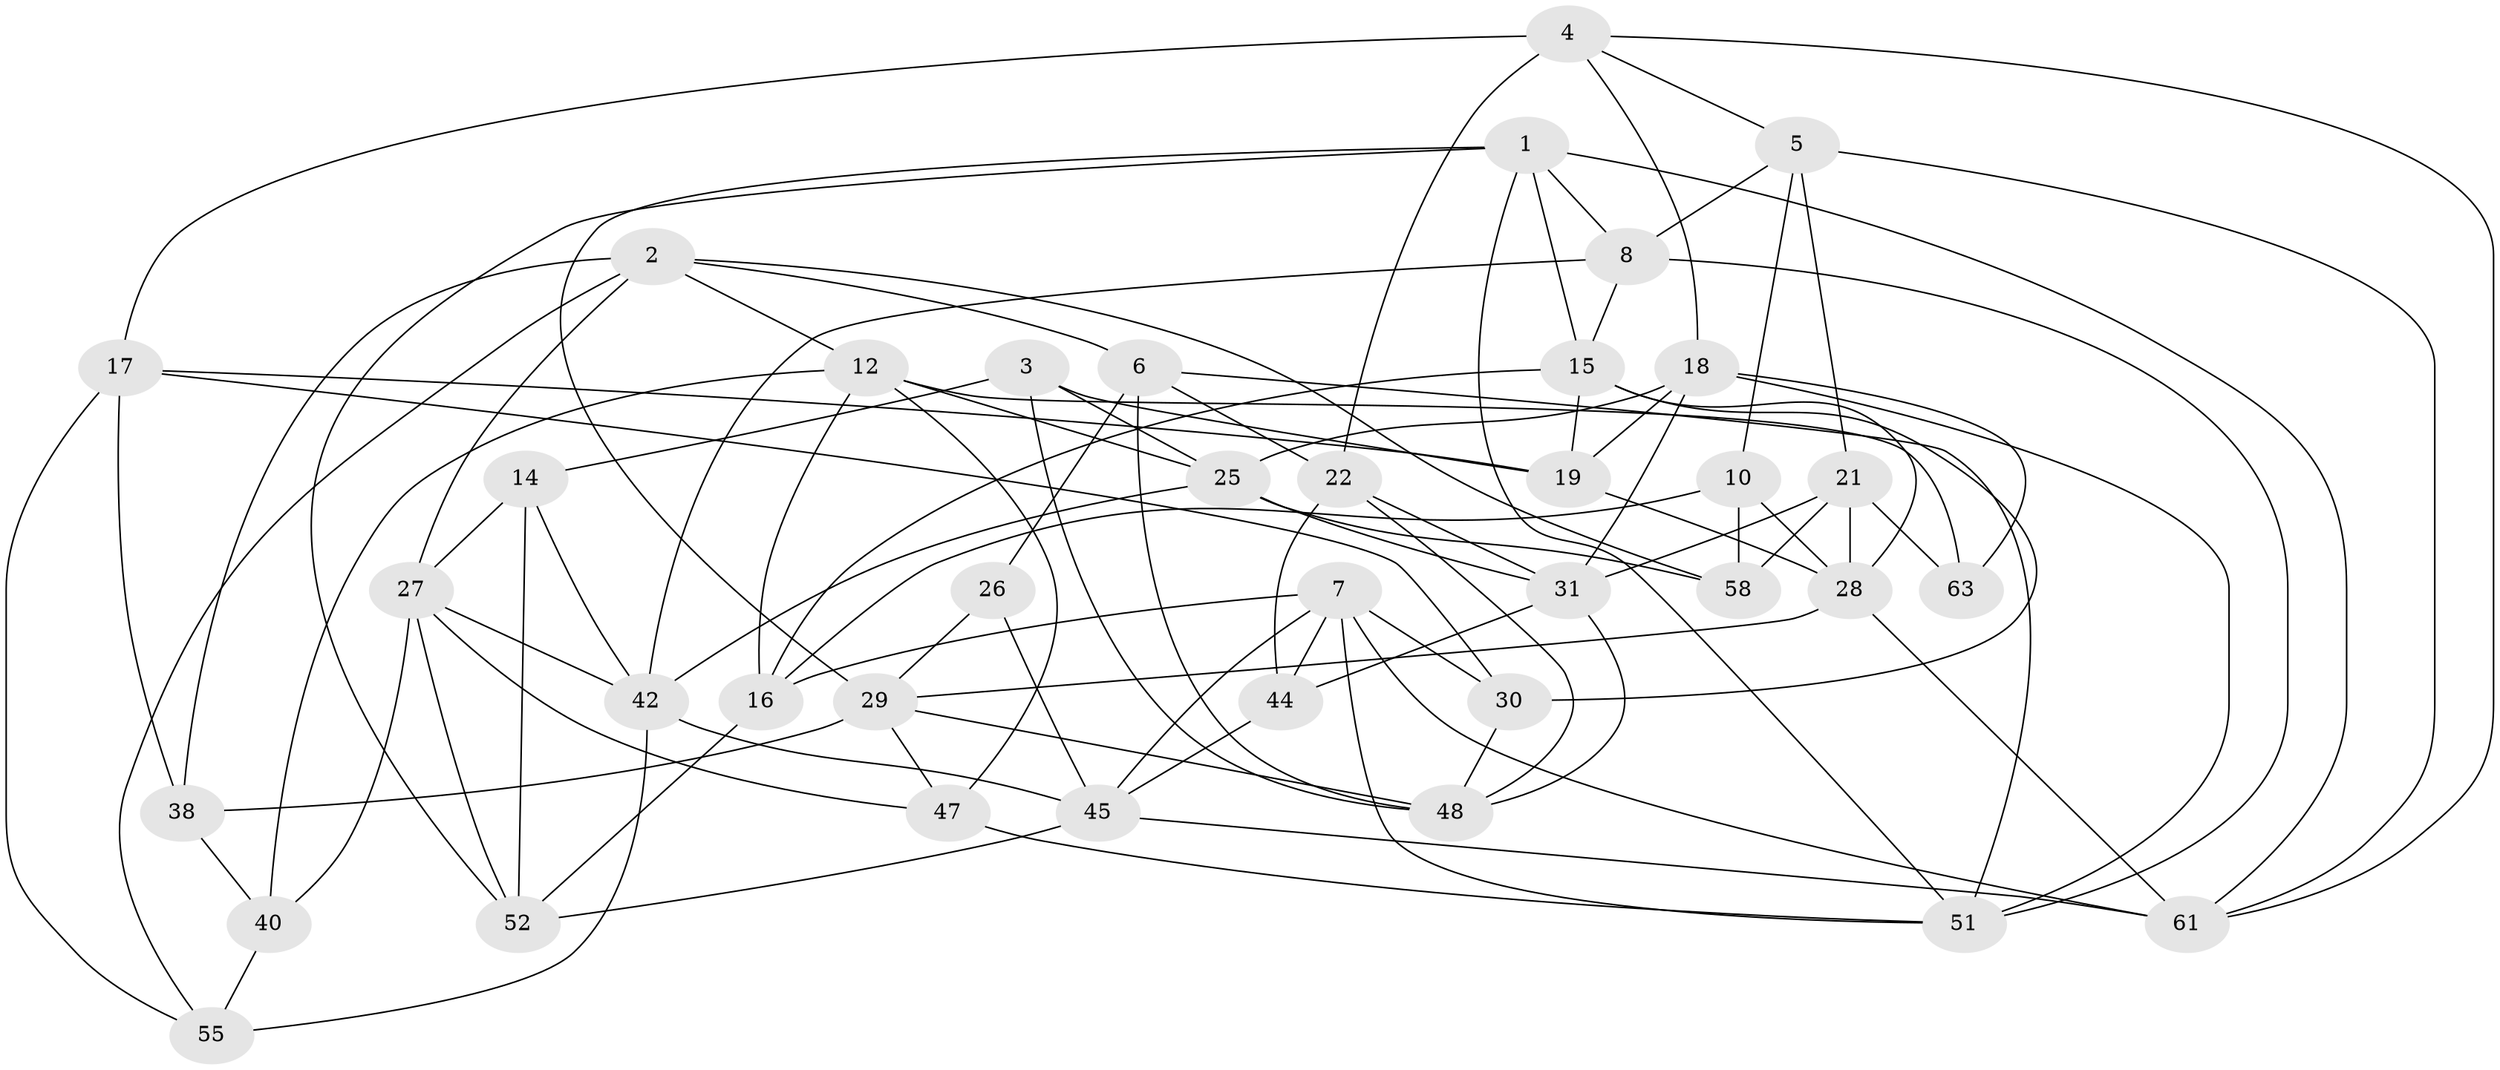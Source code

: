 // Generated by graph-tools (version 1.1) at 2025/24/03/03/25 07:24:26]
// undirected, 38 vertices, 96 edges
graph export_dot {
graph [start="1"]
  node [color=gray90,style=filled];
  1 [super="+11"];
  2 [super="+9"];
  3;
  4 [super="+37"];
  5 [super="+13"];
  6 [super="+20"];
  7 [super="+35"];
  8 [super="+34"];
  10;
  12 [super="+50"];
  14;
  15 [super="+39"];
  16 [super="+59"];
  17 [super="+24"];
  18 [super="+60"];
  19 [super="+36"];
  21 [super="+57"];
  22 [super="+23"];
  25 [super="+43"];
  26;
  27 [super="+33"];
  28 [super="+32"];
  29 [super="+41"];
  30;
  31 [super="+46"];
  38;
  40;
  42 [super="+53"];
  44;
  45 [super="+56"];
  47;
  48 [super="+49"];
  51 [super="+64"];
  52 [super="+54"];
  55;
  58;
  61 [super="+62"];
  63;
  1 -- 15;
  1 -- 52;
  1 -- 51;
  1 -- 61;
  1 -- 8;
  1 -- 29;
  2 -- 38;
  2 -- 58;
  2 -- 55;
  2 -- 27;
  2 -- 6;
  2 -- 12;
  3 -- 14;
  3 -- 25;
  3 -- 48;
  3 -- 19;
  4 -- 17;
  4 -- 5;
  4 -- 61;
  4 -- 22 [weight=2];
  4 -- 18;
  5 -- 8 [weight=2];
  5 -- 10;
  5 -- 21;
  5 -- 61;
  6 -- 22;
  6 -- 26 [weight=2];
  6 -- 48;
  6 -- 51;
  7 -- 30;
  7 -- 51;
  7 -- 61;
  7 -- 16;
  7 -- 44;
  7 -- 45;
  8 -- 42;
  8 -- 15;
  8 -- 51;
  10 -- 28;
  10 -- 58;
  10 -- 16;
  12 -- 16;
  12 -- 25;
  12 -- 47;
  12 -- 40;
  12 -- 63;
  14 -- 42;
  14 -- 27;
  14 -- 52;
  15 -- 30;
  15 -- 19;
  15 -- 28;
  15 -- 16;
  16 -- 52 [weight=2];
  17 -- 30;
  17 -- 19 [weight=2];
  17 -- 38;
  17 -- 55;
  18 -- 63;
  18 -- 51;
  18 -- 19;
  18 -- 25;
  18 -- 31;
  19 -- 28;
  21 -- 31;
  21 -- 63 [weight=2];
  21 -- 58;
  21 -- 28;
  22 -- 48;
  22 -- 44;
  22 -- 31;
  25 -- 58;
  25 -- 31;
  25 -- 42;
  26 -- 29;
  26 -- 45;
  27 -- 47;
  27 -- 40;
  27 -- 52;
  27 -- 42;
  28 -- 29;
  28 -- 61;
  29 -- 47;
  29 -- 38;
  29 -- 48;
  30 -- 48;
  31 -- 48;
  31 -- 44;
  38 -- 40;
  40 -- 55;
  42 -- 45;
  42 -- 55;
  44 -- 45;
  45 -- 52;
  45 -- 61;
  47 -- 51;
}
